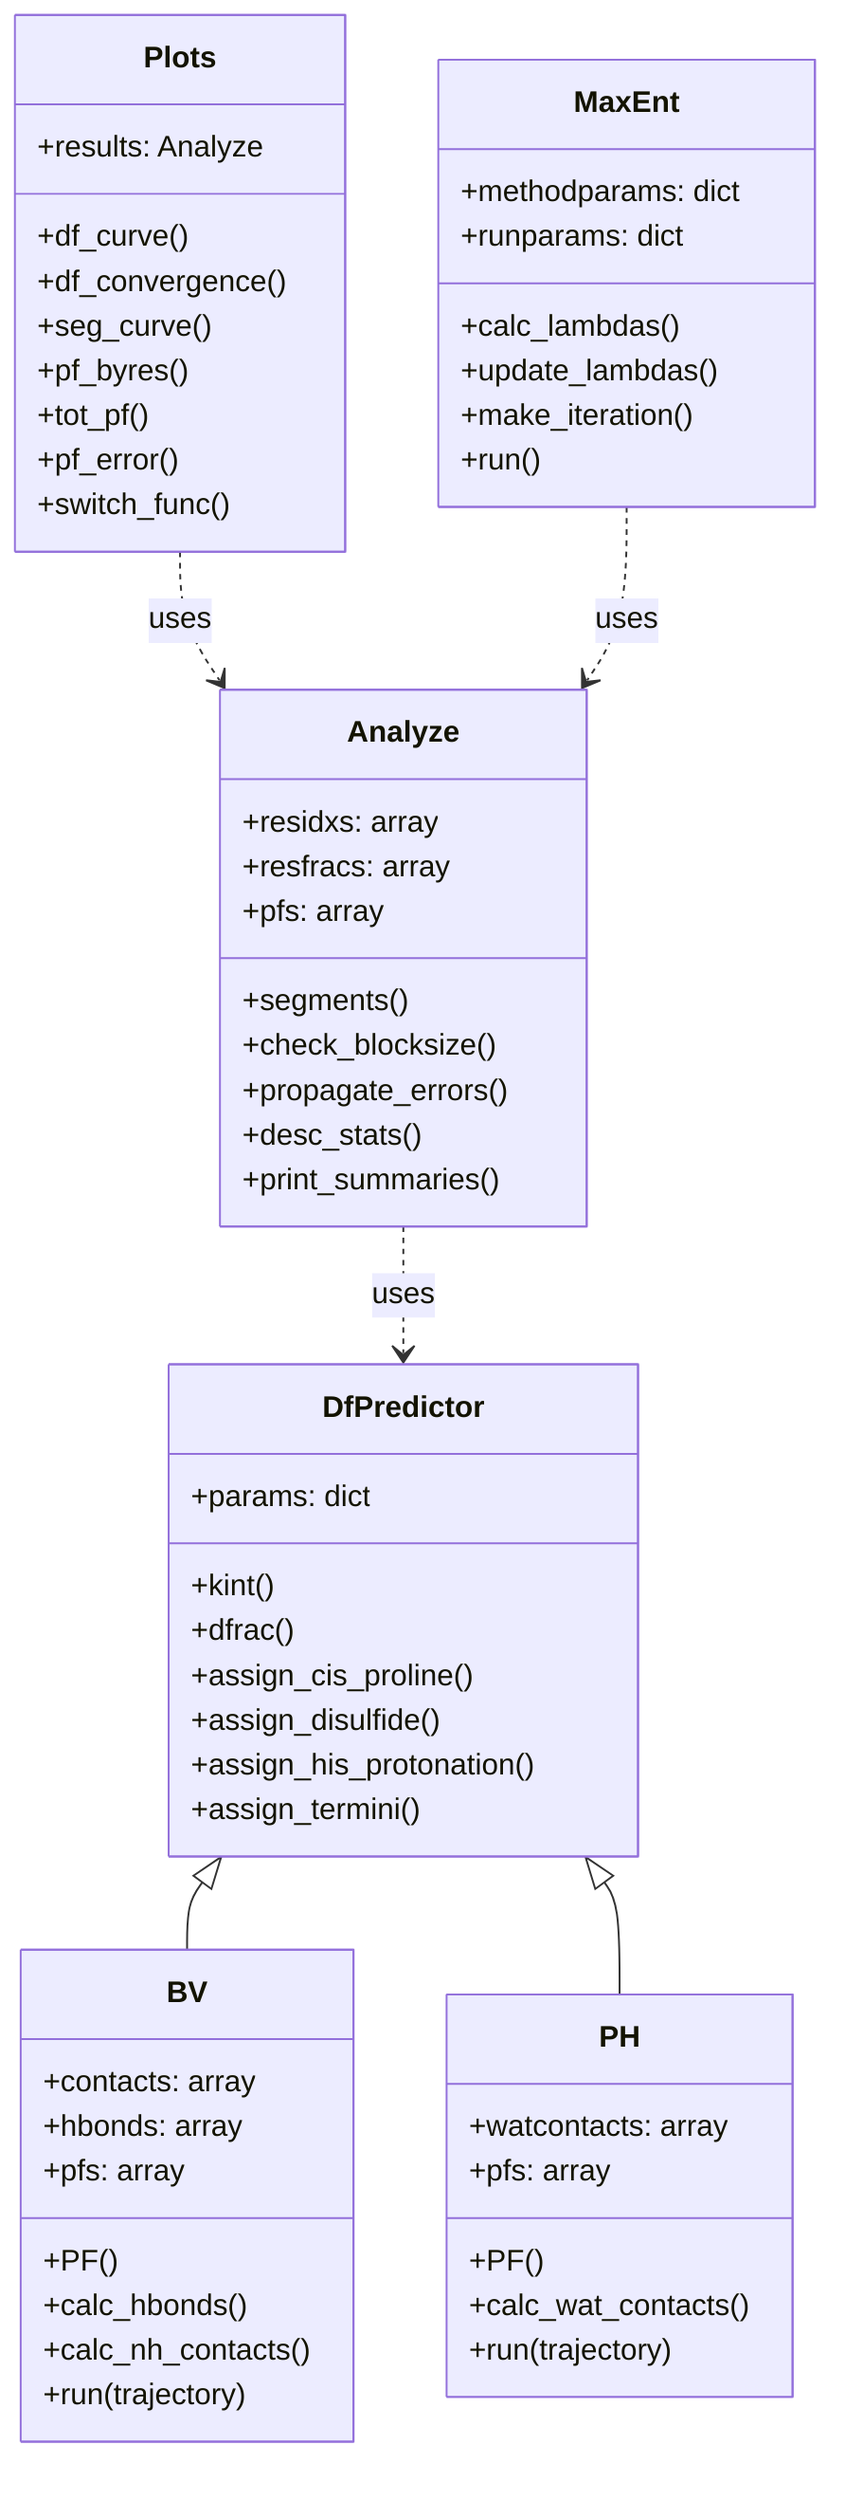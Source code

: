 classDiagram
    DfPredictor <|-- BV
    DfPredictor <|-- PH
    Analyze ..> DfPredictor : uses
    Plots ..> Analyze : uses
    MaxEnt ..> Analyze : uses

    class DfPredictor {
        +params: dict
        +kint()
        +dfrac()
        +assign_cis_proline()
        +assign_disulfide()
        +assign_his_protonation()
        +assign_termini()
    }

    class BV {
        +contacts: array
        +hbonds: array
        +pfs: array
        +PF()
        +calc_hbonds()
        +calc_nh_contacts()
        +run(trajectory)
    }

    class PH {
        +watcontacts: array
        +pfs: array
        +PF()
        +calc_wat_contacts()
        +run(trajectory)
    }

    class Analyze {
        +residxs: array
        +resfracs: array
        +pfs: array
        +segments()
        +check_blocksize()
        +propagate_errors()
        +desc_stats()
        +print_summaries()
    }

    class Plots {
        +results: Analyze
        +df_curve()
        +df_convergence()
        +seg_curve() 
        +pf_byres()
        +tot_pf()
        +pf_error()
        +switch_func()
    }

    class MaxEnt {
        +methodparams: dict
        +runparams: dict
        +calc_lambdas()
        +update_lambdas()
        +make_iteration()
        +run()
    }